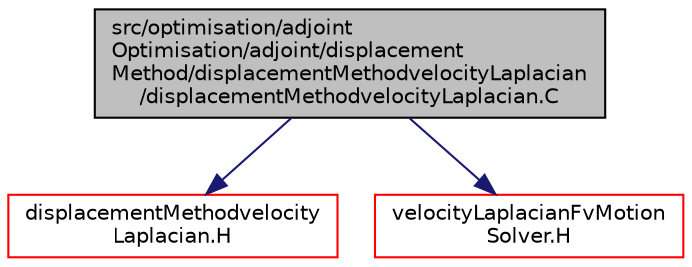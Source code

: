 digraph "src/optimisation/adjointOptimisation/adjoint/displacementMethod/displacementMethodvelocityLaplacian/displacementMethodvelocityLaplacian.C"
{
  bgcolor="transparent";
  edge [fontname="Helvetica",fontsize="10",labelfontname="Helvetica",labelfontsize="10"];
  node [fontname="Helvetica",fontsize="10",shape=record];
  Node1 [label="src/optimisation/adjoint\lOptimisation/adjoint/displacement\lMethod/displacementMethodvelocityLaplacian\l/displacementMethodvelocityLaplacian.C",height=0.2,width=0.4,color="black", fillcolor="grey75", style="filled" fontcolor="black"];
  Node1 -> Node2 [color="midnightblue",fontsize="10",style="solid",fontname="Helvetica"];
  Node2 [label="displacementMethodvelocity\lLaplacian.H",height=0.2,width=0.4,color="red",URL="$displacementMethodvelocityLaplacian_8H.html"];
  Node1 -> Node3 [color="midnightblue",fontsize="10",style="solid",fontname="Helvetica"];
  Node3 [label="velocityLaplacianFvMotion\lSolver.H",height=0.2,width=0.4,color="red",URL="$velocityLaplacianFvMotionSolver_8H.html"];
}
